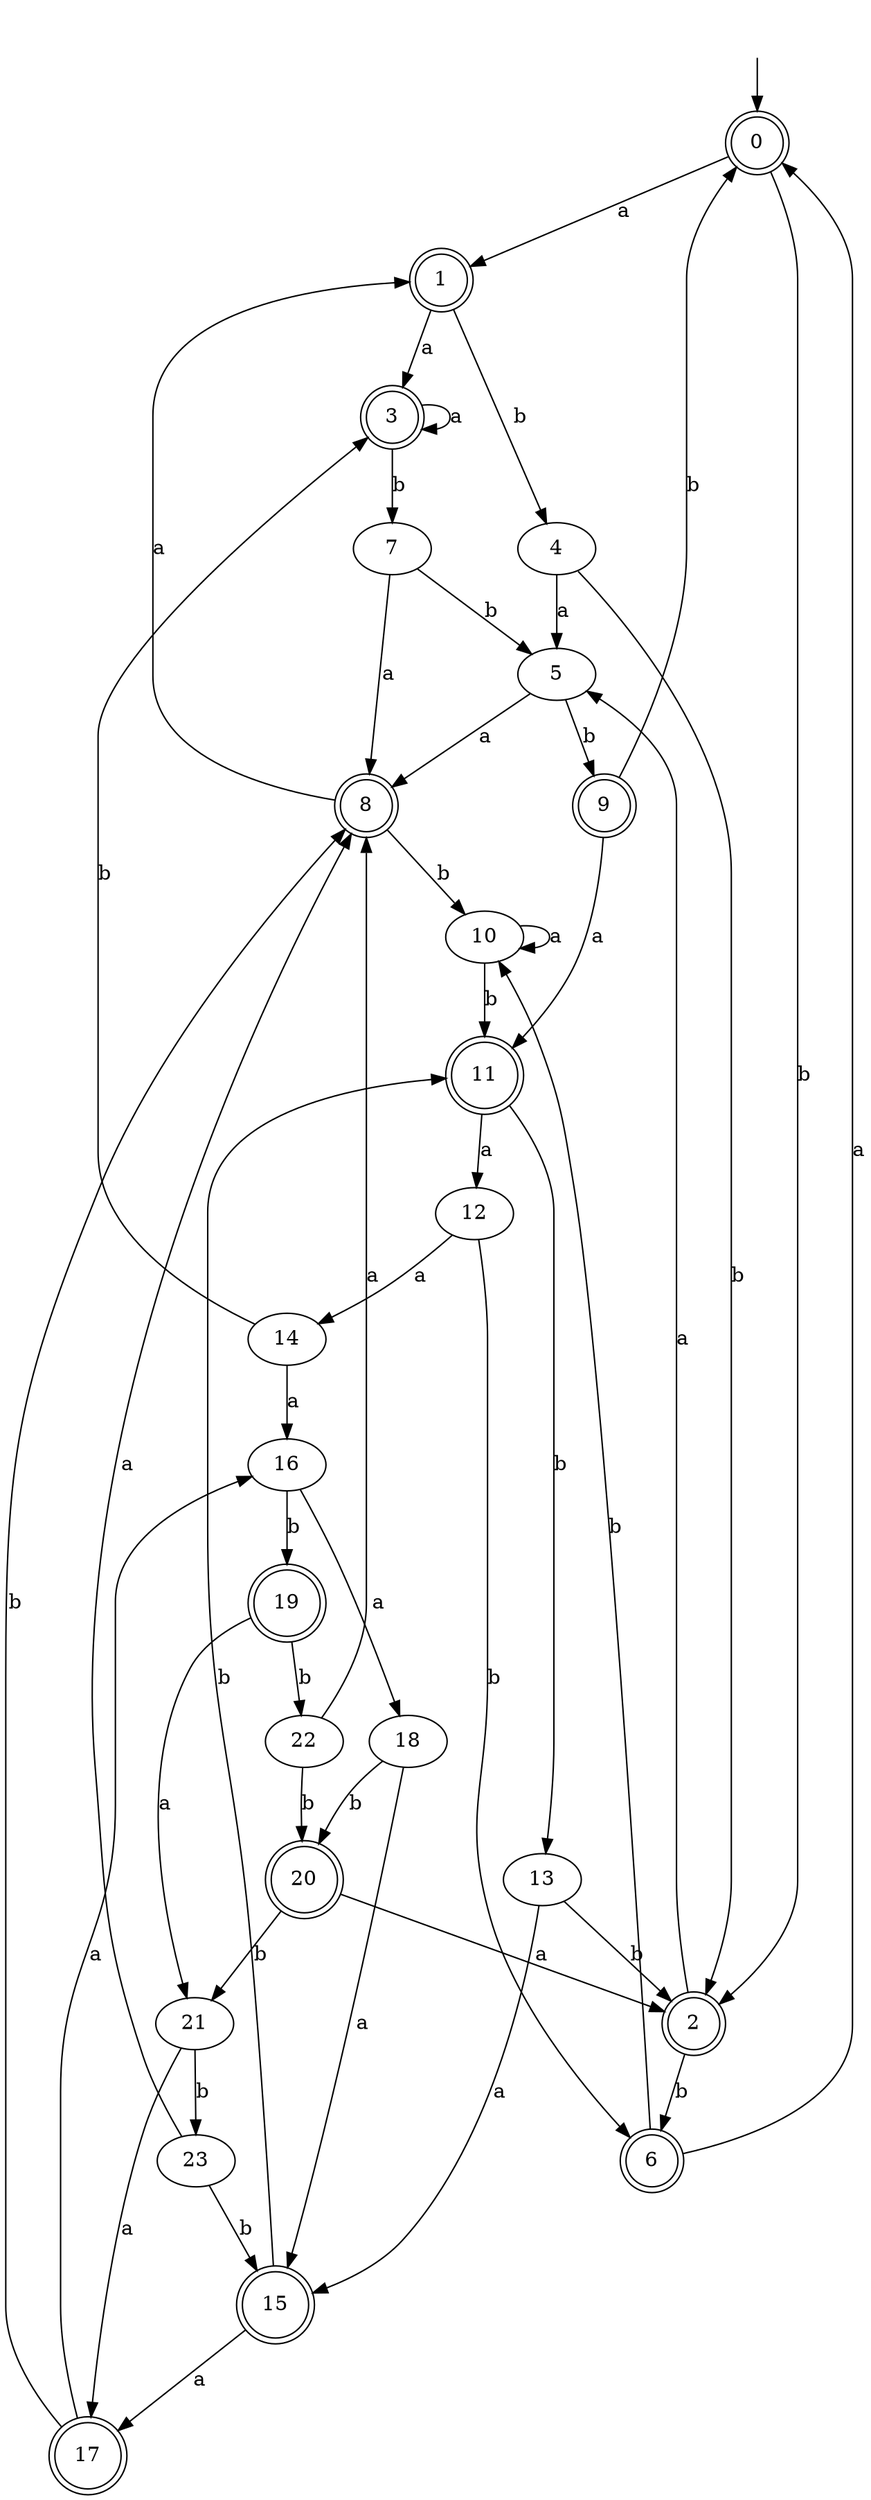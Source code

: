 digraph RandomDFA {
  __start0 [label="", shape=none];
  __start0 -> 0 [label=""];
  0 [shape=circle] [shape=doublecircle]
  0 -> 1 [label="a"]
  0 -> 2 [label="b"]
  1 [shape=doublecircle]
  1 -> 3 [label="a"]
  1 -> 4 [label="b"]
  2 [shape=doublecircle]
  2 -> 5 [label="a"]
  2 -> 6 [label="b"]
  3 [shape=doublecircle]
  3 -> 3 [label="a"]
  3 -> 7 [label="b"]
  4
  4 -> 5 [label="a"]
  4 -> 2 [label="b"]
  5
  5 -> 8 [label="a"]
  5 -> 9 [label="b"]
  6 [shape=doublecircle]
  6 -> 0 [label="a"]
  6 -> 10 [label="b"]
  7
  7 -> 8 [label="a"]
  7 -> 5 [label="b"]
  8 [shape=doublecircle]
  8 -> 1 [label="a"]
  8 -> 10 [label="b"]
  9 [shape=doublecircle]
  9 -> 11 [label="a"]
  9 -> 0 [label="b"]
  10
  10 -> 10 [label="a"]
  10 -> 11 [label="b"]
  11 [shape=doublecircle]
  11 -> 12 [label="a"]
  11 -> 13 [label="b"]
  12
  12 -> 14 [label="a"]
  12 -> 6 [label="b"]
  13
  13 -> 15 [label="a"]
  13 -> 2 [label="b"]
  14
  14 -> 16 [label="a"]
  14 -> 3 [label="b"]
  15 [shape=doublecircle]
  15 -> 17 [label="a"]
  15 -> 11 [label="b"]
  16
  16 -> 18 [label="a"]
  16 -> 19 [label="b"]
  17 [shape=doublecircle]
  17 -> 16 [label="a"]
  17 -> 8 [label="b"]
  18
  18 -> 15 [label="a"]
  18 -> 20 [label="b"]
  19 [shape=doublecircle]
  19 -> 21 [label="a"]
  19 -> 22 [label="b"]
  20 [shape=doublecircle]
  20 -> 2 [label="a"]
  20 -> 21 [label="b"]
  21
  21 -> 17 [label="a"]
  21 -> 23 [label="b"]
  22
  22 -> 8 [label="a"]
  22 -> 20 [label="b"]
  23
  23 -> 8 [label="a"]
  23 -> 15 [label="b"]
}

